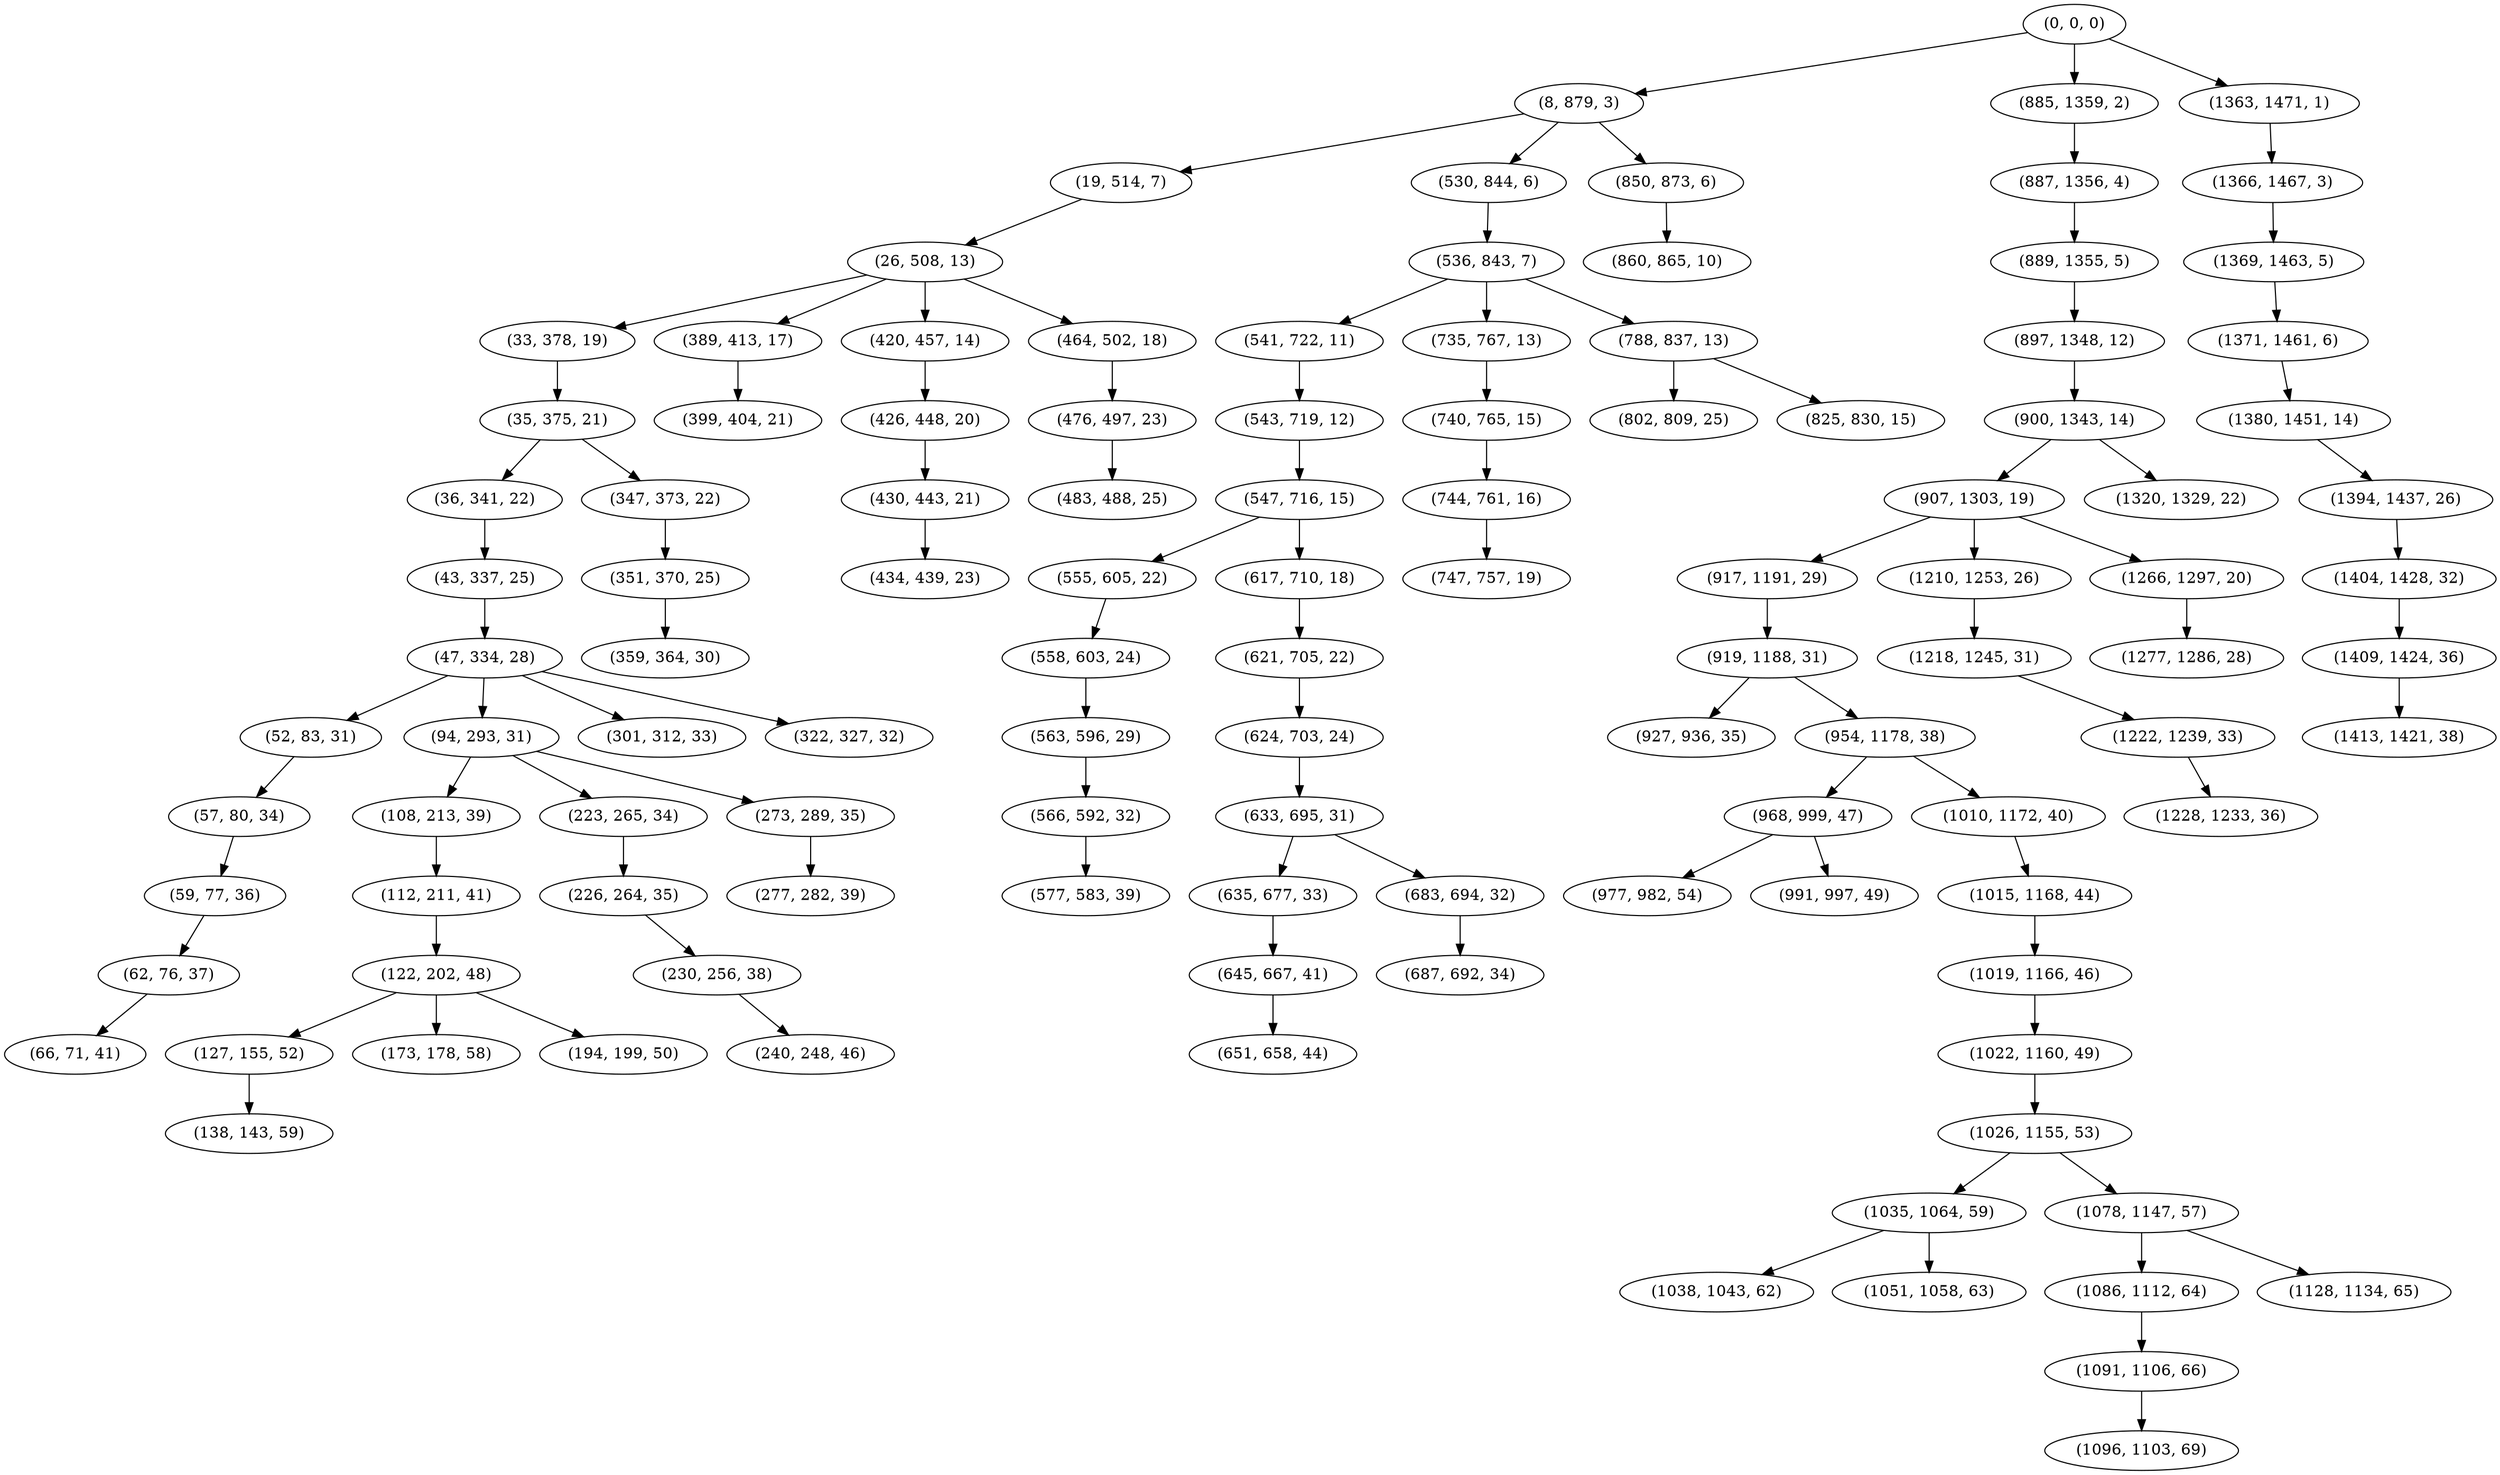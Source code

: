 digraph tree {
    "(0, 0, 0)";
    "(8, 879, 3)";
    "(19, 514, 7)";
    "(26, 508, 13)";
    "(33, 378, 19)";
    "(35, 375, 21)";
    "(36, 341, 22)";
    "(43, 337, 25)";
    "(47, 334, 28)";
    "(52, 83, 31)";
    "(57, 80, 34)";
    "(59, 77, 36)";
    "(62, 76, 37)";
    "(66, 71, 41)";
    "(94, 293, 31)";
    "(108, 213, 39)";
    "(112, 211, 41)";
    "(122, 202, 48)";
    "(127, 155, 52)";
    "(138, 143, 59)";
    "(173, 178, 58)";
    "(194, 199, 50)";
    "(223, 265, 34)";
    "(226, 264, 35)";
    "(230, 256, 38)";
    "(240, 248, 46)";
    "(273, 289, 35)";
    "(277, 282, 39)";
    "(301, 312, 33)";
    "(322, 327, 32)";
    "(347, 373, 22)";
    "(351, 370, 25)";
    "(359, 364, 30)";
    "(389, 413, 17)";
    "(399, 404, 21)";
    "(420, 457, 14)";
    "(426, 448, 20)";
    "(430, 443, 21)";
    "(434, 439, 23)";
    "(464, 502, 18)";
    "(476, 497, 23)";
    "(483, 488, 25)";
    "(530, 844, 6)";
    "(536, 843, 7)";
    "(541, 722, 11)";
    "(543, 719, 12)";
    "(547, 716, 15)";
    "(555, 605, 22)";
    "(558, 603, 24)";
    "(563, 596, 29)";
    "(566, 592, 32)";
    "(577, 583, 39)";
    "(617, 710, 18)";
    "(621, 705, 22)";
    "(624, 703, 24)";
    "(633, 695, 31)";
    "(635, 677, 33)";
    "(645, 667, 41)";
    "(651, 658, 44)";
    "(683, 694, 32)";
    "(687, 692, 34)";
    "(735, 767, 13)";
    "(740, 765, 15)";
    "(744, 761, 16)";
    "(747, 757, 19)";
    "(788, 837, 13)";
    "(802, 809, 25)";
    "(825, 830, 15)";
    "(850, 873, 6)";
    "(860, 865, 10)";
    "(885, 1359, 2)";
    "(887, 1356, 4)";
    "(889, 1355, 5)";
    "(897, 1348, 12)";
    "(900, 1343, 14)";
    "(907, 1303, 19)";
    "(917, 1191, 29)";
    "(919, 1188, 31)";
    "(927, 936, 35)";
    "(954, 1178, 38)";
    "(968, 999, 47)";
    "(977, 982, 54)";
    "(991, 997, 49)";
    "(1010, 1172, 40)";
    "(1015, 1168, 44)";
    "(1019, 1166, 46)";
    "(1022, 1160, 49)";
    "(1026, 1155, 53)";
    "(1035, 1064, 59)";
    "(1038, 1043, 62)";
    "(1051, 1058, 63)";
    "(1078, 1147, 57)";
    "(1086, 1112, 64)";
    "(1091, 1106, 66)";
    "(1096, 1103, 69)";
    "(1128, 1134, 65)";
    "(1210, 1253, 26)";
    "(1218, 1245, 31)";
    "(1222, 1239, 33)";
    "(1228, 1233, 36)";
    "(1266, 1297, 20)";
    "(1277, 1286, 28)";
    "(1320, 1329, 22)";
    "(1363, 1471, 1)";
    "(1366, 1467, 3)";
    "(1369, 1463, 5)";
    "(1371, 1461, 6)";
    "(1380, 1451, 14)";
    "(1394, 1437, 26)";
    "(1404, 1428, 32)";
    "(1409, 1424, 36)";
    "(1413, 1421, 38)";
    "(0, 0, 0)" -> "(8, 879, 3)";
    "(0, 0, 0)" -> "(885, 1359, 2)";
    "(0, 0, 0)" -> "(1363, 1471, 1)";
    "(8, 879, 3)" -> "(19, 514, 7)";
    "(8, 879, 3)" -> "(530, 844, 6)";
    "(8, 879, 3)" -> "(850, 873, 6)";
    "(19, 514, 7)" -> "(26, 508, 13)";
    "(26, 508, 13)" -> "(33, 378, 19)";
    "(26, 508, 13)" -> "(389, 413, 17)";
    "(26, 508, 13)" -> "(420, 457, 14)";
    "(26, 508, 13)" -> "(464, 502, 18)";
    "(33, 378, 19)" -> "(35, 375, 21)";
    "(35, 375, 21)" -> "(36, 341, 22)";
    "(35, 375, 21)" -> "(347, 373, 22)";
    "(36, 341, 22)" -> "(43, 337, 25)";
    "(43, 337, 25)" -> "(47, 334, 28)";
    "(47, 334, 28)" -> "(52, 83, 31)";
    "(47, 334, 28)" -> "(94, 293, 31)";
    "(47, 334, 28)" -> "(301, 312, 33)";
    "(47, 334, 28)" -> "(322, 327, 32)";
    "(52, 83, 31)" -> "(57, 80, 34)";
    "(57, 80, 34)" -> "(59, 77, 36)";
    "(59, 77, 36)" -> "(62, 76, 37)";
    "(62, 76, 37)" -> "(66, 71, 41)";
    "(94, 293, 31)" -> "(108, 213, 39)";
    "(94, 293, 31)" -> "(223, 265, 34)";
    "(94, 293, 31)" -> "(273, 289, 35)";
    "(108, 213, 39)" -> "(112, 211, 41)";
    "(112, 211, 41)" -> "(122, 202, 48)";
    "(122, 202, 48)" -> "(127, 155, 52)";
    "(122, 202, 48)" -> "(173, 178, 58)";
    "(122, 202, 48)" -> "(194, 199, 50)";
    "(127, 155, 52)" -> "(138, 143, 59)";
    "(223, 265, 34)" -> "(226, 264, 35)";
    "(226, 264, 35)" -> "(230, 256, 38)";
    "(230, 256, 38)" -> "(240, 248, 46)";
    "(273, 289, 35)" -> "(277, 282, 39)";
    "(347, 373, 22)" -> "(351, 370, 25)";
    "(351, 370, 25)" -> "(359, 364, 30)";
    "(389, 413, 17)" -> "(399, 404, 21)";
    "(420, 457, 14)" -> "(426, 448, 20)";
    "(426, 448, 20)" -> "(430, 443, 21)";
    "(430, 443, 21)" -> "(434, 439, 23)";
    "(464, 502, 18)" -> "(476, 497, 23)";
    "(476, 497, 23)" -> "(483, 488, 25)";
    "(530, 844, 6)" -> "(536, 843, 7)";
    "(536, 843, 7)" -> "(541, 722, 11)";
    "(536, 843, 7)" -> "(735, 767, 13)";
    "(536, 843, 7)" -> "(788, 837, 13)";
    "(541, 722, 11)" -> "(543, 719, 12)";
    "(543, 719, 12)" -> "(547, 716, 15)";
    "(547, 716, 15)" -> "(555, 605, 22)";
    "(547, 716, 15)" -> "(617, 710, 18)";
    "(555, 605, 22)" -> "(558, 603, 24)";
    "(558, 603, 24)" -> "(563, 596, 29)";
    "(563, 596, 29)" -> "(566, 592, 32)";
    "(566, 592, 32)" -> "(577, 583, 39)";
    "(617, 710, 18)" -> "(621, 705, 22)";
    "(621, 705, 22)" -> "(624, 703, 24)";
    "(624, 703, 24)" -> "(633, 695, 31)";
    "(633, 695, 31)" -> "(635, 677, 33)";
    "(633, 695, 31)" -> "(683, 694, 32)";
    "(635, 677, 33)" -> "(645, 667, 41)";
    "(645, 667, 41)" -> "(651, 658, 44)";
    "(683, 694, 32)" -> "(687, 692, 34)";
    "(735, 767, 13)" -> "(740, 765, 15)";
    "(740, 765, 15)" -> "(744, 761, 16)";
    "(744, 761, 16)" -> "(747, 757, 19)";
    "(788, 837, 13)" -> "(802, 809, 25)";
    "(788, 837, 13)" -> "(825, 830, 15)";
    "(850, 873, 6)" -> "(860, 865, 10)";
    "(885, 1359, 2)" -> "(887, 1356, 4)";
    "(887, 1356, 4)" -> "(889, 1355, 5)";
    "(889, 1355, 5)" -> "(897, 1348, 12)";
    "(897, 1348, 12)" -> "(900, 1343, 14)";
    "(900, 1343, 14)" -> "(907, 1303, 19)";
    "(900, 1343, 14)" -> "(1320, 1329, 22)";
    "(907, 1303, 19)" -> "(917, 1191, 29)";
    "(907, 1303, 19)" -> "(1210, 1253, 26)";
    "(907, 1303, 19)" -> "(1266, 1297, 20)";
    "(917, 1191, 29)" -> "(919, 1188, 31)";
    "(919, 1188, 31)" -> "(927, 936, 35)";
    "(919, 1188, 31)" -> "(954, 1178, 38)";
    "(954, 1178, 38)" -> "(968, 999, 47)";
    "(954, 1178, 38)" -> "(1010, 1172, 40)";
    "(968, 999, 47)" -> "(977, 982, 54)";
    "(968, 999, 47)" -> "(991, 997, 49)";
    "(1010, 1172, 40)" -> "(1015, 1168, 44)";
    "(1015, 1168, 44)" -> "(1019, 1166, 46)";
    "(1019, 1166, 46)" -> "(1022, 1160, 49)";
    "(1022, 1160, 49)" -> "(1026, 1155, 53)";
    "(1026, 1155, 53)" -> "(1035, 1064, 59)";
    "(1026, 1155, 53)" -> "(1078, 1147, 57)";
    "(1035, 1064, 59)" -> "(1038, 1043, 62)";
    "(1035, 1064, 59)" -> "(1051, 1058, 63)";
    "(1078, 1147, 57)" -> "(1086, 1112, 64)";
    "(1078, 1147, 57)" -> "(1128, 1134, 65)";
    "(1086, 1112, 64)" -> "(1091, 1106, 66)";
    "(1091, 1106, 66)" -> "(1096, 1103, 69)";
    "(1210, 1253, 26)" -> "(1218, 1245, 31)";
    "(1218, 1245, 31)" -> "(1222, 1239, 33)";
    "(1222, 1239, 33)" -> "(1228, 1233, 36)";
    "(1266, 1297, 20)" -> "(1277, 1286, 28)";
    "(1363, 1471, 1)" -> "(1366, 1467, 3)";
    "(1366, 1467, 3)" -> "(1369, 1463, 5)";
    "(1369, 1463, 5)" -> "(1371, 1461, 6)";
    "(1371, 1461, 6)" -> "(1380, 1451, 14)";
    "(1380, 1451, 14)" -> "(1394, 1437, 26)";
    "(1394, 1437, 26)" -> "(1404, 1428, 32)";
    "(1404, 1428, 32)" -> "(1409, 1424, 36)";
    "(1409, 1424, 36)" -> "(1413, 1421, 38)";
}
